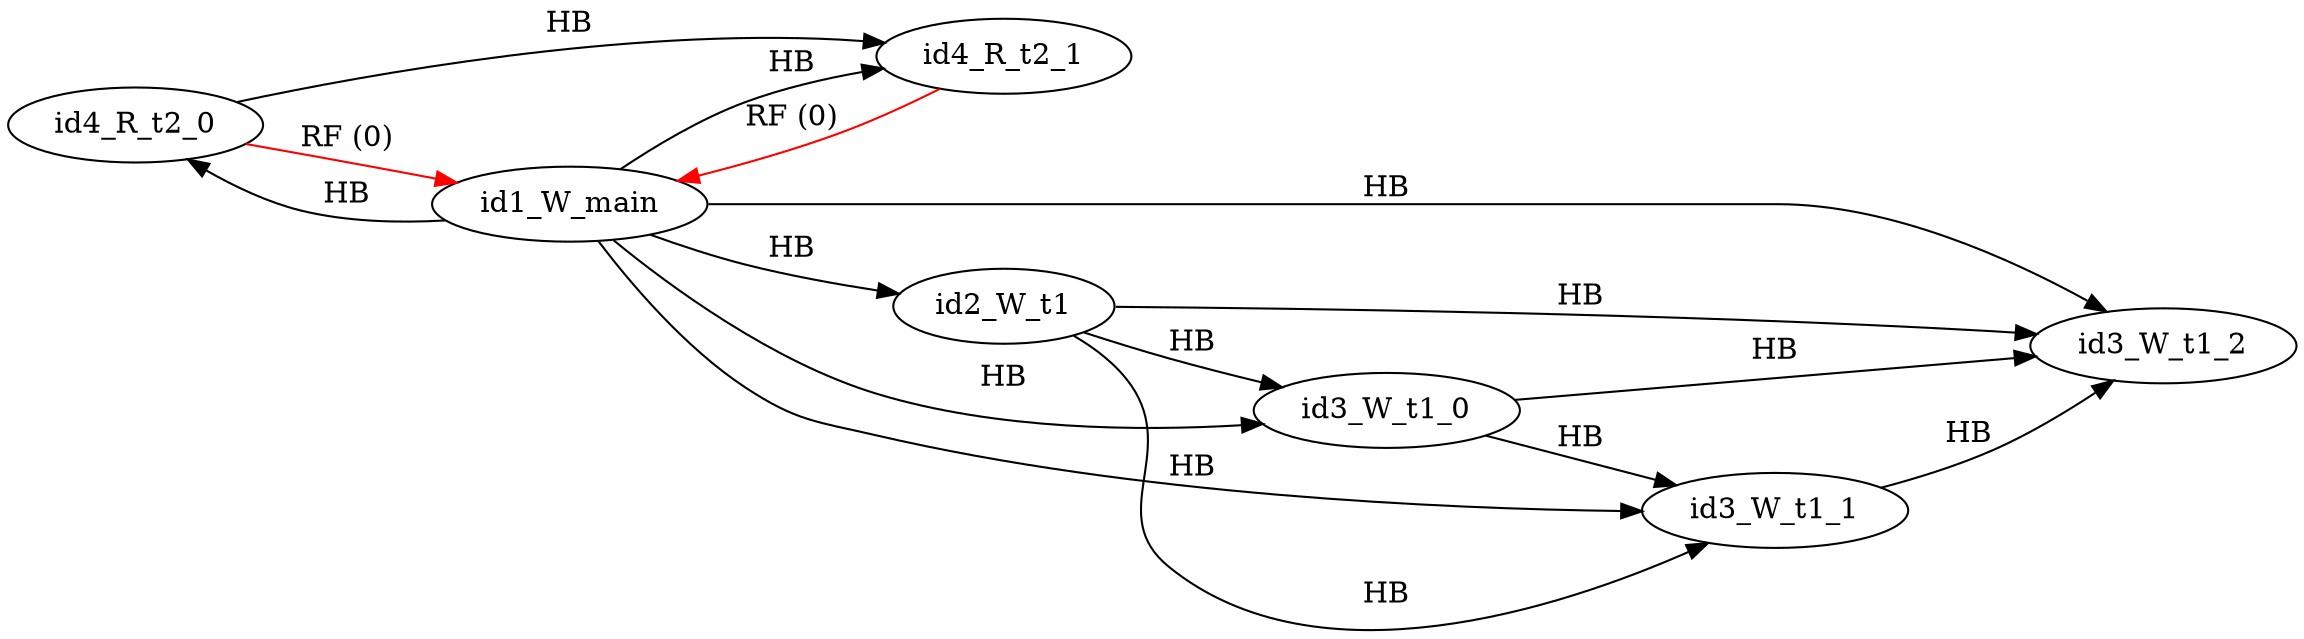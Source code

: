 digraph memory_model {
rankdir=LR;
splines=true; esep=0.5;
id4_R_t2_0 -> id1_W_main [label = "RF (0)", color="red"];
id4_R_t2_1 -> id1_W_main [label = "RF (0)", color="red"];
id2_W_t1 -> id3_W_t1_0 [label = "HB", color="black"];
id2_W_t1 -> id3_W_t1_1 [label = "HB", color="black"];
id2_W_t1 -> id3_W_t1_2 [label = "HB", color="black"];
id3_W_t1_0 -> id3_W_t1_1 [label = "HB", color="black"];
id3_W_t1_0 -> id3_W_t1_2 [label = "HB", color="black"];
id3_W_t1_1 -> id3_W_t1_2 [label = "HB", color="black"];
id4_R_t2_0 -> id4_R_t2_1 [label = "HB", color="black"];
id1_W_main -> id2_W_t1 [label = "HB", color="black"];
id1_W_main -> id3_W_t1_0 [label = "HB", color="black"];
id1_W_main -> id3_W_t1_1 [label = "HB", color="black"];
id1_W_main -> id3_W_t1_2 [label = "HB", color="black"];
id1_W_main -> id4_R_t2_0 [label = "HB", color="black"];
id1_W_main -> id4_R_t2_1 [label = "HB", color="black"];
id1_W_main [pos="2.5,8!"]
id2_W_t1 [pos="0,6!"]
id3_W_t1_0 [pos="0,4!"]
id3_W_t1_1 [pos="0,2!"]
id3_W_t1_2 [pos="0,0!"]
id4_R_t2_0 [pos="5,6!"]
id4_R_t2_1 [pos="5,4!"]
}